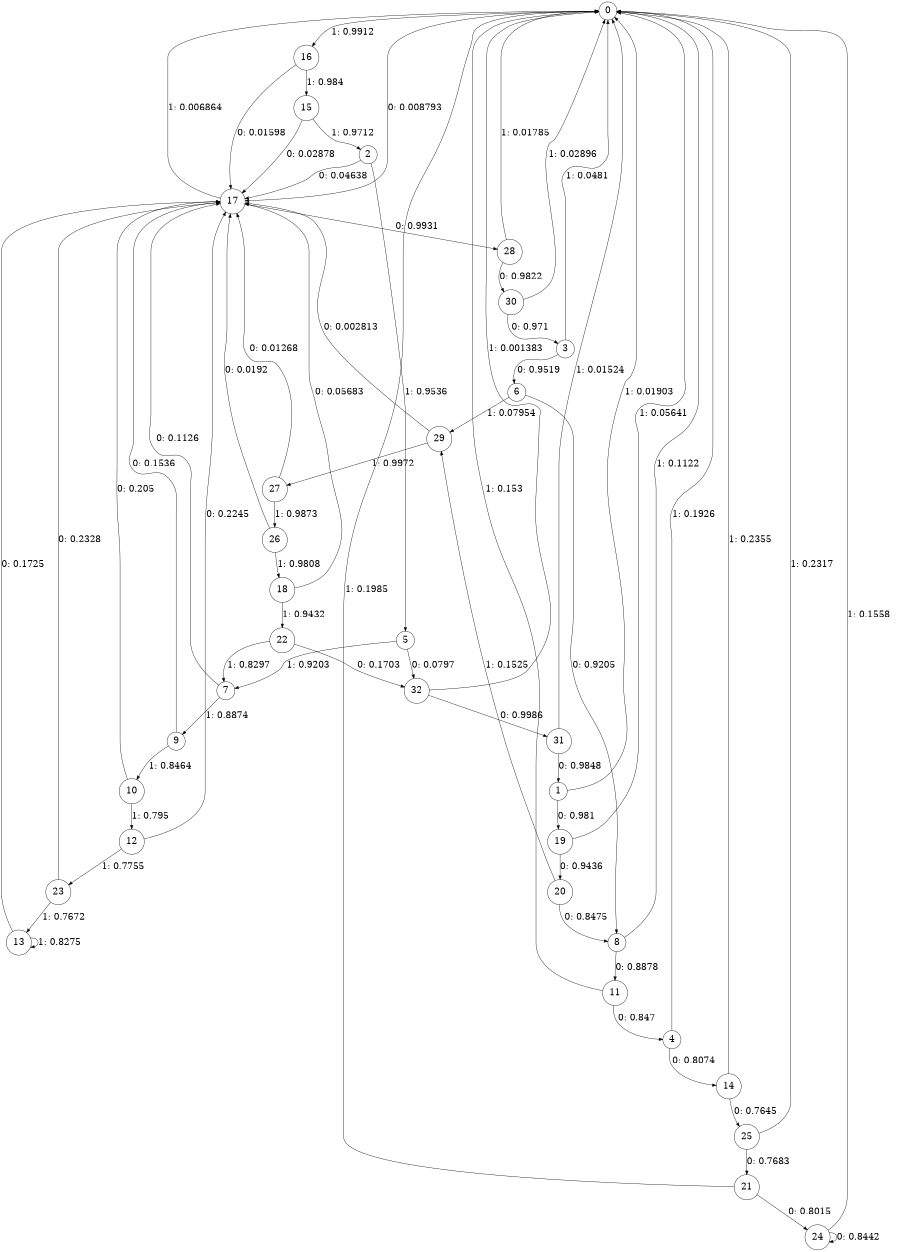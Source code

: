 digraph "ch3_both_L14" {
size = "6,8.5";
ratio = "fill";
node [shape = circle];
node [fontsize = 24];
edge [fontsize = 24];
0 -> 17 [label = "0: 0.008793  "];
0 -> 16 [label = "1: 0.9912   "];
1 -> 19 [label = "0: 0.981    "];
1 -> 0 [label = "1: 0.01903  "];
2 -> 17 [label = "0: 0.04638  "];
2 -> 5 [label = "1: 0.9536   "];
3 -> 6 [label = "0: 0.9519   "];
3 -> 0 [label = "1: 0.0481   "];
4 -> 14 [label = "0: 0.8074   "];
4 -> 0 [label = "1: 0.1926   "];
5 -> 32 [label = "0: 0.0797   "];
5 -> 7 [label = "1: 0.9203   "];
6 -> 8 [label = "0: 0.9205   "];
6 -> 29 [label = "1: 0.07954  "];
7 -> 17 [label = "0: 0.1126   "];
7 -> 9 [label = "1: 0.8874   "];
8 -> 11 [label = "0: 0.8878   "];
8 -> 0 [label = "1: 0.1122   "];
9 -> 17 [label = "0: 0.1536   "];
9 -> 10 [label = "1: 0.8464   "];
10 -> 17 [label = "0: 0.205    "];
10 -> 12 [label = "1: 0.795    "];
11 -> 4 [label = "0: 0.847    "];
11 -> 0 [label = "1: 0.153    "];
12 -> 17 [label = "0: 0.2245   "];
12 -> 23 [label = "1: 0.7755   "];
13 -> 17 [label = "0: 0.1725   "];
13 -> 13 [label = "1: 0.8275   "];
14 -> 25 [label = "0: 0.7645   "];
14 -> 0 [label = "1: 0.2355   "];
15 -> 17 [label = "0: 0.02878  "];
15 -> 2 [label = "1: 0.9712   "];
16 -> 17 [label = "0: 0.01598  "];
16 -> 15 [label = "1: 0.984    "];
17 -> 28 [label = "0: 0.9931   "];
17 -> 0 [label = "1: 0.006864  "];
18 -> 17 [label = "0: 0.05683  "];
18 -> 22 [label = "1: 0.9432   "];
19 -> 20 [label = "0: 0.9436   "];
19 -> 0 [label = "1: 0.05641  "];
20 -> 8 [label = "0: 0.8475   "];
20 -> 29 [label = "1: 0.1525   "];
21 -> 24 [label = "0: 0.8015   "];
21 -> 0 [label = "1: 0.1985   "];
22 -> 32 [label = "0: 0.1703   "];
22 -> 7 [label = "1: 0.8297   "];
23 -> 17 [label = "0: 0.2328   "];
23 -> 13 [label = "1: 0.7672   "];
24 -> 24 [label = "0: 0.8442   "];
24 -> 0 [label = "1: 0.1558   "];
25 -> 21 [label = "0: 0.7683   "];
25 -> 0 [label = "1: 0.2317   "];
26 -> 17 [label = "0: 0.0192   "];
26 -> 18 [label = "1: 0.9808   "];
27 -> 17 [label = "0: 0.01268  "];
27 -> 26 [label = "1: 0.9873   "];
28 -> 30 [label = "0: 0.9822   "];
28 -> 0 [label = "1: 0.01785  "];
29 -> 17 [label = "0: 0.002813  "];
29 -> 27 [label = "1: 0.9972   "];
30 -> 3 [label = "0: 0.971    "];
30 -> 0 [label = "1: 0.02896  "];
31 -> 1 [label = "0: 0.9848   "];
31 -> 0 [label = "1: 0.01524  "];
32 -> 31 [label = "0: 0.9986   "];
32 -> 0 [label = "1: 0.001383  "];
}